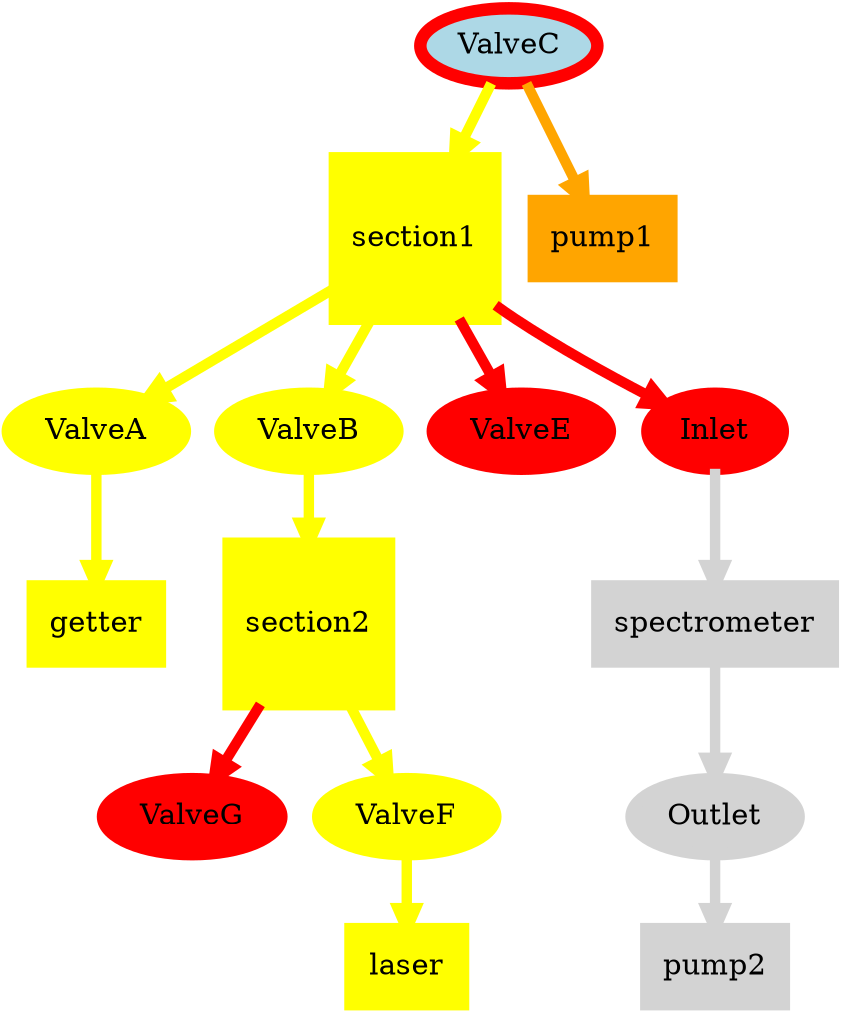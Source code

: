 digraph G {
node [style=filled color="#00FFFF" penwidth=6];
edge [color="#00FFFF" penwidth=5];
ValveC [fillcolor=lightblue color=red];

spectrometer [shape=box color=lightgray];
section1 [shape=square color=yellow];
section2 [shape=square color=yellow];
getter [shape=box color=yellow]; 
laser [shape=box color=yellow]; 

ValveA [color=yellow];
ValveB [color=yellow];
ValveE [color=red];
ValveG [color=red];
ValveF [color=yellow];
Inlet [color=red];
Outlet [color=lightgray];
pump1 [shape=box color=orange];
pump2 [shape=box color=lightgray];


section1 -> ValveA [color=yellow]
section1 -> Inlet [color=red];
section1 -> ValveE [color=red];
ValveC -> pump1 [color=orange];

Inlet -> spectrometer -> Outlet -> pump2 [color=lightgray];
ValveA -> getter [color=yellow];

ValveC -> section1 -> ValveB -> 
section2 -> ValveF -> laser [color=yellow];

section2 -> ValveG [color=red];

{rank =same; pump1 section1}

}

